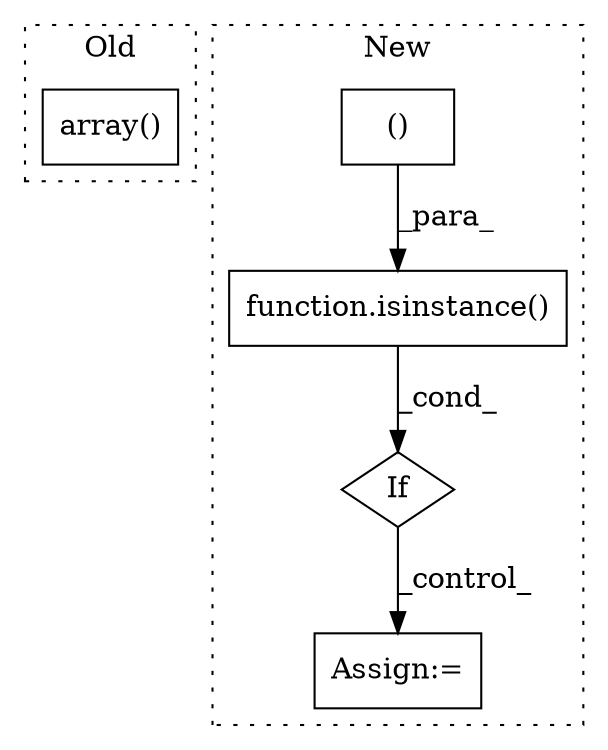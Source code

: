 digraph G {
subgraph cluster0 {
1 [label="array()" a="75" s="11541,11559" l="9,1" shape="box"];
label = "Old";
style="dotted";
}
subgraph cluster1 {
2 [label="function.isinstance()" a="75" s="11473,11520" l="11,1" shape="box"];
3 [label="If" a="96" s="11470" l="3" shape="diamond"];
4 [label="Assign:=" a="68" s="11544" l="3" shape="box"];
5 [label="()" a="54" s="11508" l="11" shape="box"];
label = "New";
style="dotted";
}
2 -> 3 [label="_cond_"];
3 -> 4 [label="_control_"];
5 -> 2 [label="_para_"];
}